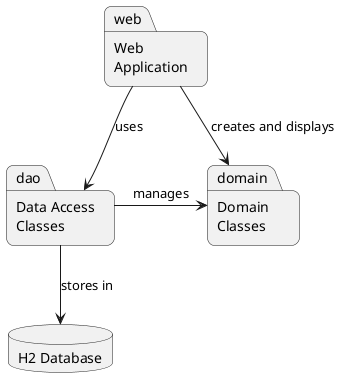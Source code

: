 @startuml
skinparam roundCorner 15
skinparam shadowing false
skinparam packageFontStyle regular
skinparam packageFontName Yu Gothic UI

package dao as "Data Access\nClasses"
package domain as "Domain\nClasses"
package web as "Web\nApplication"
database db as "H2 Database"


web -> domain : creates and displays
web --> dao : uses
dao -> domain : manages
dao --> db : stores in

@enduml
